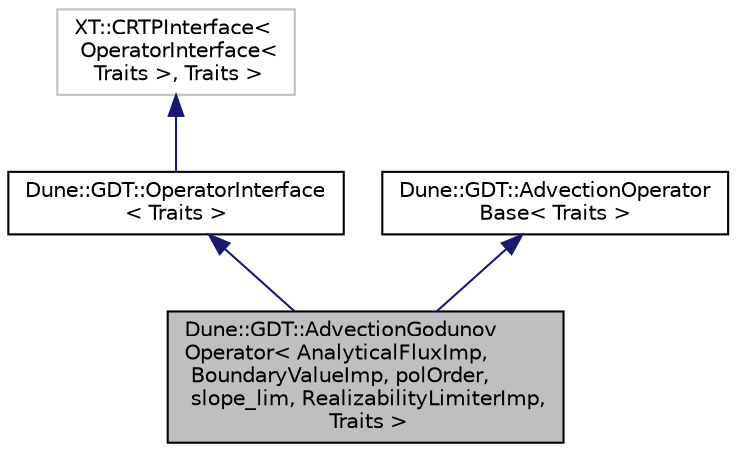 digraph "Dune::GDT::AdvectionGodunovOperator&lt; AnalyticalFluxImp, BoundaryValueImp, polOrder, slope_lim, RealizabilityLimiterImp, Traits &gt;"
{
  edge [fontname="Helvetica",fontsize="10",labelfontname="Helvetica",labelfontsize="10"];
  node [fontname="Helvetica",fontsize="10",shape=record];
  Node1 [label="Dune::GDT::AdvectionGodunov\lOperator\< AnalyticalFluxImp,\l BoundaryValueImp, polOrder,\l slope_lim, RealizabilityLimiterImp,\l Traits \>",height=0.2,width=0.4,color="black", fillcolor="grey75", style="filled", fontcolor="black"];
  Node2 -> Node1 [dir="back",color="midnightblue",fontsize="10",style="solid",fontname="Helvetica"];
  Node2 [label="Dune::GDT::OperatorInterface\l\< Traits \>",height=0.2,width=0.4,color="black", fillcolor="white", style="filled",URL="$a00410.html"];
  Node3 -> Node2 [dir="back",color="midnightblue",fontsize="10",style="solid",fontname="Helvetica"];
  Node3 [label="XT::CRTPInterface\<\l OperatorInterface\<\l Traits \>, Traits \>",height=0.2,width=0.4,color="grey75", fillcolor="white", style="filled"];
  Node4 -> Node1 [dir="back",color="midnightblue",fontsize="10",style="solid",fontname="Helvetica"];
  Node4 [label="Dune::GDT::AdvectionOperator\lBase\< Traits \>",height=0.2,width=0.4,color="black", fillcolor="white", style="filled",URL="$a00021.html"];
}
